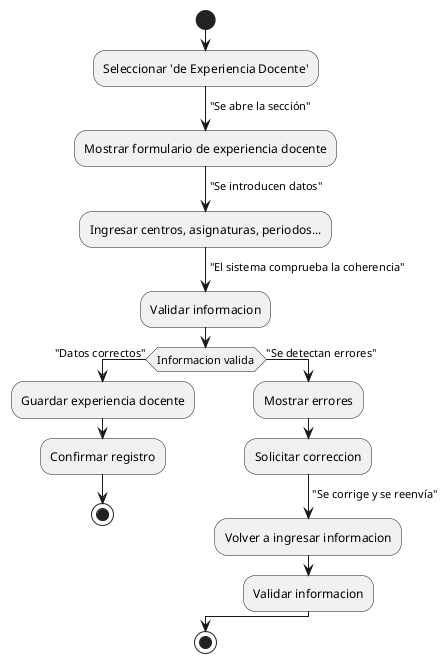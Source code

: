 @startuml

start
:Seleccionar 'de Experiencia Docente';
-> "Se abre la sección";
:Mostrar formulario de experiencia docente;
-> "Se introducen datos";
:Ingresar centros, asignaturas, periodos...;
-> "El sistema comprueba la coherencia";
:Validar informacion;

if (Informacion valida) then (Si)
  -> "Datos correctos";
  :Guardar experiencia docente;
  :Confirmar registro;
  stop
else (No)
  -> "Se detectan errores";
  :Mostrar errores;
  :Solicitar correccion;
  -> "Se corrige y se reenvía";
  :Volver a ingresar informacion;
  :Validar informacion;
endif

stop

@enduml
